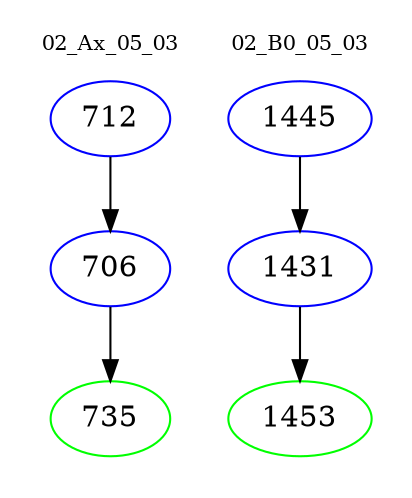 digraph{
subgraph cluster_0 {
color = white
label = "02_Ax_05_03";
fontsize=10;
T0_712 [label="712", color="blue"]
T0_712 -> T0_706 [color="black"]
T0_706 [label="706", color="blue"]
T0_706 -> T0_735 [color="black"]
T0_735 [label="735", color="green"]
}
subgraph cluster_1 {
color = white
label = "02_B0_05_03";
fontsize=10;
T1_1445 [label="1445", color="blue"]
T1_1445 -> T1_1431 [color="black"]
T1_1431 [label="1431", color="blue"]
T1_1431 -> T1_1453 [color="black"]
T1_1453 [label="1453", color="green"]
}
}
